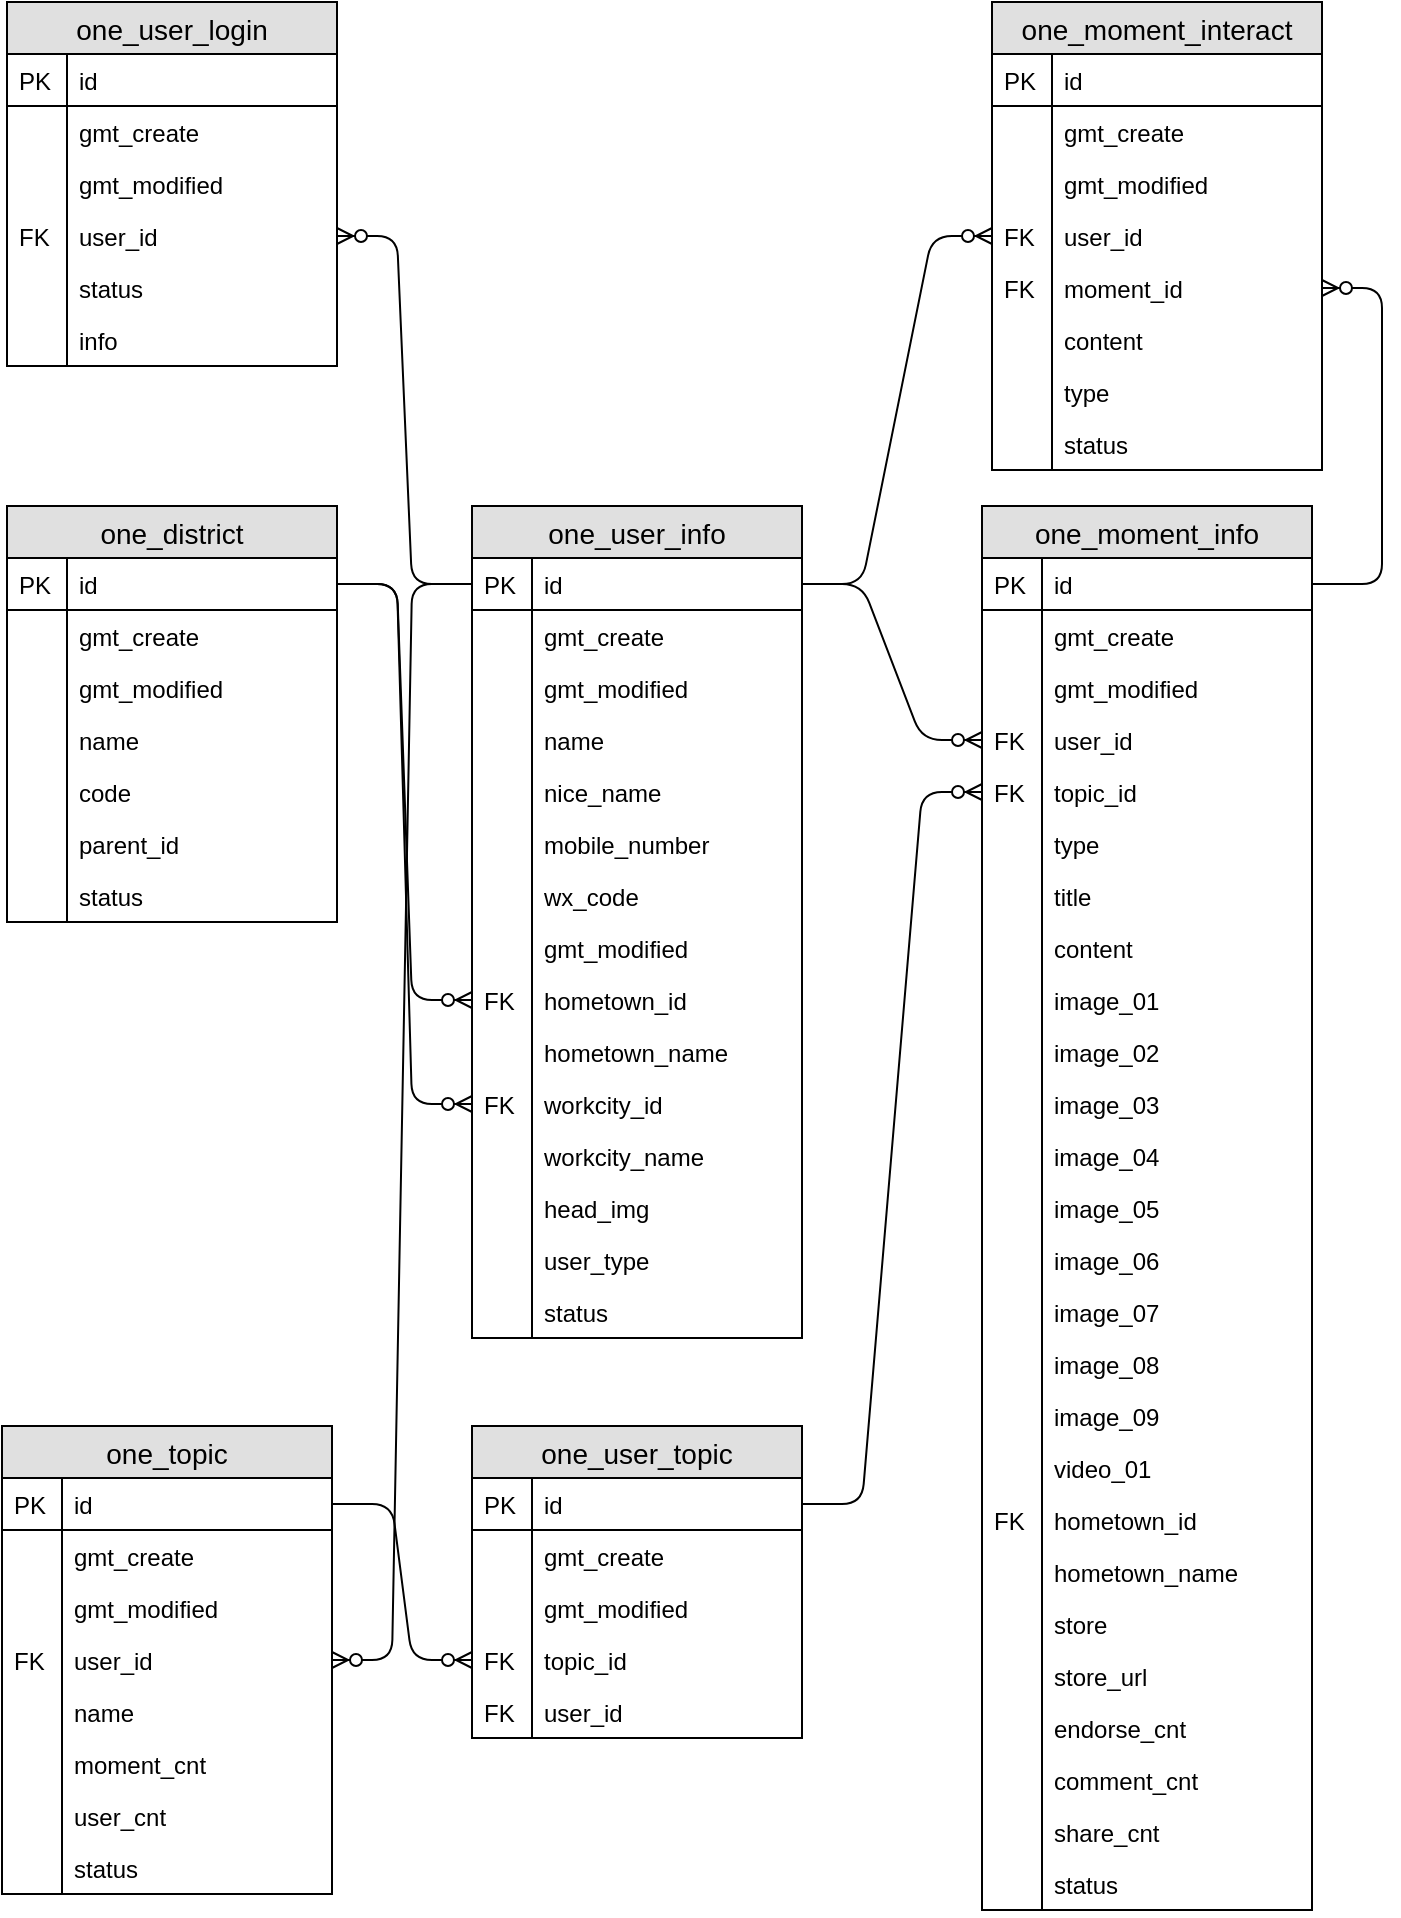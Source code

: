 <mxfile version="12.7.0" type="github">
  <diagram id="ioiaLDk05Nv48MyenRf3" name="第 1 页">
    <mxGraphModel dx="1186" dy="599" grid="1" gridSize="10" guides="1" tooltips="1" connect="1" arrows="1" fold="1" page="1" pageScale="1" pageWidth="3300" pageHeight="4681" math="0" shadow="0">
      <root>
        <mxCell id="0"/>
        <mxCell id="1" parent="0"/>
        <mxCell id="CsgqiDto-1mAxlndZmre-167" value="" style="edgeStyle=entityRelationEdgeStyle;fontSize=12;html=1;endArrow=ERzeroToMany;endFill=1;exitX=1;exitY=0.5;exitDx=0;exitDy=0;entryX=0;entryY=0.5;entryDx=0;entryDy=0;" edge="1" parent="1" source="CsgqiDto-1mAxlndZmre-169" target="CsgqiDto-1mAxlndZmre-291">
          <mxGeometry width="100" height="100" relative="1" as="geometry">
            <mxPoint x="490" y="1709" as="sourcePoint"/>
            <mxPoint x="580" y="1787" as="targetPoint"/>
          </mxGeometry>
        </mxCell>
        <mxCell id="CsgqiDto-1mAxlndZmre-168" value="one_user_info" style="swimlane;fontStyle=0;childLayout=stackLayout;horizontal=1;startSize=26;fillColor=#e0e0e0;horizontalStack=0;resizeParent=1;resizeParentMax=0;resizeLast=0;collapsible=1;marginBottom=0;swimlaneFillColor=#ffffff;align=center;fontSize=14;" vertex="1" parent="1">
          <mxGeometry x="315" y="1660" width="165" height="416" as="geometry"/>
        </mxCell>
        <mxCell id="CsgqiDto-1mAxlndZmre-169" value="id" style="shape=partialRectangle;top=0;left=0;right=0;bottom=1;align=left;verticalAlign=top;fillColor=none;spacingLeft=34;spacingRight=4;overflow=hidden;rotatable=0;points=[[0,0.5],[1,0.5]];portConstraint=eastwest;dropTarget=0;fontSize=12;" vertex="1" parent="CsgqiDto-1mAxlndZmre-168">
          <mxGeometry y="26" width="165" height="26" as="geometry"/>
        </mxCell>
        <mxCell id="CsgqiDto-1mAxlndZmre-170" value="PK" style="shape=partialRectangle;top=0;left=0;bottom=0;fillColor=none;align=left;verticalAlign=top;spacingLeft=4;spacingRight=4;overflow=hidden;rotatable=0;points=[];portConstraint=eastwest;part=1;fontSize=12;" vertex="1" connectable="0" parent="CsgqiDto-1mAxlndZmre-169">
          <mxGeometry width="30" height="26" as="geometry"/>
        </mxCell>
        <mxCell id="CsgqiDto-1mAxlndZmre-171" value="gmt_create" style="shape=partialRectangle;top=0;left=0;right=0;bottom=0;align=left;verticalAlign=top;fillColor=none;spacingLeft=34;spacingRight=4;overflow=hidden;rotatable=0;points=[[0,0.5],[1,0.5]];portConstraint=eastwest;dropTarget=0;fontSize=12;" vertex="1" parent="CsgqiDto-1mAxlndZmre-168">
          <mxGeometry y="52" width="165" height="26" as="geometry"/>
        </mxCell>
        <mxCell id="CsgqiDto-1mAxlndZmre-172" value="" style="shape=partialRectangle;top=0;left=0;bottom=0;fillColor=none;align=left;verticalAlign=top;spacingLeft=4;spacingRight=4;overflow=hidden;rotatable=0;points=[];portConstraint=eastwest;part=1;fontSize=12;" vertex="1" connectable="0" parent="CsgqiDto-1mAxlndZmre-171">
          <mxGeometry width="30" height="26" as="geometry"/>
        </mxCell>
        <mxCell id="CsgqiDto-1mAxlndZmre-173" value="gmt_modified" style="shape=partialRectangle;top=0;left=0;right=0;bottom=0;align=left;verticalAlign=top;fillColor=none;spacingLeft=34;spacingRight=4;overflow=hidden;rotatable=0;points=[[0,0.5],[1,0.5]];portConstraint=eastwest;dropTarget=0;fontSize=12;" vertex="1" parent="CsgqiDto-1mAxlndZmre-168">
          <mxGeometry y="78" width="165" height="26" as="geometry"/>
        </mxCell>
        <mxCell id="CsgqiDto-1mAxlndZmre-174" value="" style="shape=partialRectangle;top=0;left=0;bottom=0;fillColor=none;align=left;verticalAlign=top;spacingLeft=4;spacingRight=4;overflow=hidden;rotatable=0;points=[];portConstraint=eastwest;part=1;fontSize=12;" vertex="1" connectable="0" parent="CsgqiDto-1mAxlndZmre-173">
          <mxGeometry width="30" height="26" as="geometry"/>
        </mxCell>
        <mxCell id="CsgqiDto-1mAxlndZmre-175" value="name" style="shape=partialRectangle;top=0;left=0;right=0;bottom=0;align=left;verticalAlign=top;fillColor=none;spacingLeft=34;spacingRight=4;overflow=hidden;rotatable=0;points=[[0,0.5],[1,0.5]];portConstraint=eastwest;dropTarget=0;fontSize=12;" vertex="1" parent="CsgqiDto-1mAxlndZmre-168">
          <mxGeometry y="104" width="165" height="26" as="geometry"/>
        </mxCell>
        <mxCell id="CsgqiDto-1mAxlndZmre-176" value="" style="shape=partialRectangle;top=0;left=0;bottom=0;fillColor=none;align=left;verticalAlign=top;spacingLeft=4;spacingRight=4;overflow=hidden;rotatable=0;points=[];portConstraint=eastwest;part=1;fontSize=12;" vertex="1" connectable="0" parent="CsgqiDto-1mAxlndZmre-175">
          <mxGeometry width="30" height="26" as="geometry"/>
        </mxCell>
        <mxCell id="CsgqiDto-1mAxlndZmre-177" value="nice_name" style="shape=partialRectangle;top=0;left=0;right=0;bottom=0;align=left;verticalAlign=top;fillColor=none;spacingLeft=34;spacingRight=4;overflow=hidden;rotatable=0;points=[[0,0.5],[1,0.5]];portConstraint=eastwest;dropTarget=0;fontSize=12;" vertex="1" parent="CsgqiDto-1mAxlndZmre-168">
          <mxGeometry y="130" width="165" height="26" as="geometry"/>
        </mxCell>
        <mxCell id="CsgqiDto-1mAxlndZmre-178" value="" style="shape=partialRectangle;top=0;left=0;bottom=0;fillColor=none;align=left;verticalAlign=top;spacingLeft=4;spacingRight=4;overflow=hidden;rotatable=0;points=[];portConstraint=eastwest;part=1;fontSize=12;" vertex="1" connectable="0" parent="CsgqiDto-1mAxlndZmre-177">
          <mxGeometry width="30" height="26" as="geometry"/>
        </mxCell>
        <mxCell id="CsgqiDto-1mAxlndZmre-179" value="mobile_number" style="shape=partialRectangle;top=0;left=0;right=0;bottom=0;align=left;verticalAlign=top;fillColor=none;spacingLeft=34;spacingRight=4;overflow=hidden;rotatable=0;points=[[0,0.5],[1,0.5]];portConstraint=eastwest;dropTarget=0;fontSize=12;" vertex="1" parent="CsgqiDto-1mAxlndZmre-168">
          <mxGeometry y="156" width="165" height="26" as="geometry"/>
        </mxCell>
        <mxCell id="CsgqiDto-1mAxlndZmre-180" value="" style="shape=partialRectangle;top=0;left=0;bottom=0;fillColor=none;align=left;verticalAlign=top;spacingLeft=4;spacingRight=4;overflow=hidden;rotatable=0;points=[];portConstraint=eastwest;part=1;fontSize=12;" vertex="1" connectable="0" parent="CsgqiDto-1mAxlndZmre-179">
          <mxGeometry width="30" height="26" as="geometry"/>
        </mxCell>
        <mxCell id="CsgqiDto-1mAxlndZmre-181" value="wx_code" style="shape=partialRectangle;top=0;left=0;right=0;bottom=0;align=left;verticalAlign=top;fillColor=none;spacingLeft=34;spacingRight=4;overflow=hidden;rotatable=0;points=[[0,0.5],[1,0.5]];portConstraint=eastwest;dropTarget=0;fontSize=12;" vertex="1" parent="CsgqiDto-1mAxlndZmre-168">
          <mxGeometry y="182" width="165" height="26" as="geometry"/>
        </mxCell>
        <mxCell id="CsgqiDto-1mAxlndZmre-182" value="" style="shape=partialRectangle;top=0;left=0;bottom=0;fillColor=none;align=left;verticalAlign=top;spacingLeft=4;spacingRight=4;overflow=hidden;rotatable=0;points=[];portConstraint=eastwest;part=1;fontSize=12;" vertex="1" connectable="0" parent="CsgqiDto-1mAxlndZmre-181">
          <mxGeometry width="30" height="26" as="geometry"/>
        </mxCell>
        <mxCell id="CsgqiDto-1mAxlndZmre-183" value="gmt_modified" style="shape=partialRectangle;top=0;left=0;right=0;bottom=0;align=left;verticalAlign=top;fillColor=none;spacingLeft=34;spacingRight=4;overflow=hidden;rotatable=0;points=[[0,0.5],[1,0.5]];portConstraint=eastwest;dropTarget=0;fontSize=12;" vertex="1" parent="CsgqiDto-1mAxlndZmre-168">
          <mxGeometry y="208" width="165" height="26" as="geometry"/>
        </mxCell>
        <mxCell id="CsgqiDto-1mAxlndZmre-184" value="" style="shape=partialRectangle;top=0;left=0;bottom=0;fillColor=none;align=left;verticalAlign=top;spacingLeft=4;spacingRight=4;overflow=hidden;rotatable=0;points=[];portConstraint=eastwest;part=1;fontSize=12;" vertex="1" connectable="0" parent="CsgqiDto-1mAxlndZmre-183">
          <mxGeometry width="30" height="26" as="geometry"/>
        </mxCell>
        <mxCell id="CsgqiDto-1mAxlndZmre-185" value="hometown_id" style="shape=partialRectangle;top=0;left=0;right=0;bottom=0;align=left;verticalAlign=top;fillColor=none;spacingLeft=34;spacingRight=4;overflow=hidden;rotatable=0;points=[[0,0.5],[1,0.5]];portConstraint=eastwest;dropTarget=0;fontSize=12;" vertex="1" parent="CsgqiDto-1mAxlndZmre-168">
          <mxGeometry y="234" width="165" height="26" as="geometry"/>
        </mxCell>
        <mxCell id="CsgqiDto-1mAxlndZmre-186" value="FK" style="shape=partialRectangle;top=0;left=0;bottom=0;fillColor=none;align=left;verticalAlign=top;spacingLeft=4;spacingRight=4;overflow=hidden;rotatable=0;points=[];portConstraint=eastwest;part=1;fontSize=12;" vertex="1" connectable="0" parent="CsgqiDto-1mAxlndZmre-185">
          <mxGeometry width="30" height="26" as="geometry"/>
        </mxCell>
        <mxCell id="CsgqiDto-1mAxlndZmre-187" value="hometown_name" style="shape=partialRectangle;top=0;left=0;right=0;bottom=0;align=left;verticalAlign=top;fillColor=none;spacingLeft=34;spacingRight=4;overflow=hidden;rotatable=0;points=[[0,0.5],[1,0.5]];portConstraint=eastwest;dropTarget=0;fontSize=12;" vertex="1" parent="CsgqiDto-1mAxlndZmre-168">
          <mxGeometry y="260" width="165" height="26" as="geometry"/>
        </mxCell>
        <mxCell id="CsgqiDto-1mAxlndZmre-188" value="" style="shape=partialRectangle;top=0;left=0;bottom=0;fillColor=none;align=left;verticalAlign=top;spacingLeft=4;spacingRight=4;overflow=hidden;rotatable=0;points=[];portConstraint=eastwest;part=1;fontSize=12;" vertex="1" connectable="0" parent="CsgqiDto-1mAxlndZmre-187">
          <mxGeometry width="30" height="26" as="geometry"/>
        </mxCell>
        <mxCell id="CsgqiDto-1mAxlndZmre-189" value="workcity_id" style="shape=partialRectangle;top=0;left=0;right=0;bottom=0;align=left;verticalAlign=top;fillColor=none;spacingLeft=34;spacingRight=4;overflow=hidden;rotatable=0;points=[[0,0.5],[1,0.5]];portConstraint=eastwest;dropTarget=0;fontSize=12;" vertex="1" parent="CsgqiDto-1mAxlndZmre-168">
          <mxGeometry y="286" width="165" height="26" as="geometry"/>
        </mxCell>
        <mxCell id="CsgqiDto-1mAxlndZmre-190" value="FK" style="shape=partialRectangle;top=0;left=0;bottom=0;fillColor=none;align=left;verticalAlign=top;spacingLeft=4;spacingRight=4;overflow=hidden;rotatable=0;points=[];portConstraint=eastwest;part=1;fontSize=12;" vertex="1" connectable="0" parent="CsgqiDto-1mAxlndZmre-189">
          <mxGeometry width="30" height="26" as="geometry"/>
        </mxCell>
        <mxCell id="CsgqiDto-1mAxlndZmre-191" value="workcity_name" style="shape=partialRectangle;top=0;left=0;right=0;bottom=0;align=left;verticalAlign=top;fillColor=none;spacingLeft=34;spacingRight=4;overflow=hidden;rotatable=0;points=[[0,0.5],[1,0.5]];portConstraint=eastwest;dropTarget=0;fontSize=12;" vertex="1" parent="CsgqiDto-1mAxlndZmre-168">
          <mxGeometry y="312" width="165" height="26" as="geometry"/>
        </mxCell>
        <mxCell id="CsgqiDto-1mAxlndZmre-192" value="" style="shape=partialRectangle;top=0;left=0;bottom=0;fillColor=none;align=left;verticalAlign=top;spacingLeft=4;spacingRight=4;overflow=hidden;rotatable=0;points=[];portConstraint=eastwest;part=1;fontSize=12;" vertex="1" connectable="0" parent="CsgqiDto-1mAxlndZmre-191">
          <mxGeometry width="30" height="26" as="geometry"/>
        </mxCell>
        <mxCell id="CsgqiDto-1mAxlndZmre-193" value="head_img" style="shape=partialRectangle;top=0;left=0;right=0;bottom=0;align=left;verticalAlign=top;fillColor=none;spacingLeft=34;spacingRight=4;overflow=hidden;rotatable=0;points=[[0,0.5],[1,0.5]];portConstraint=eastwest;dropTarget=0;fontSize=12;" vertex="1" parent="CsgqiDto-1mAxlndZmre-168">
          <mxGeometry y="338" width="165" height="26" as="geometry"/>
        </mxCell>
        <mxCell id="CsgqiDto-1mAxlndZmre-194" value="" style="shape=partialRectangle;top=0;left=0;bottom=0;fillColor=none;align=left;verticalAlign=top;spacingLeft=4;spacingRight=4;overflow=hidden;rotatable=0;points=[];portConstraint=eastwest;part=1;fontSize=12;" vertex="1" connectable="0" parent="CsgqiDto-1mAxlndZmre-193">
          <mxGeometry width="30" height="26" as="geometry"/>
        </mxCell>
        <mxCell id="CsgqiDto-1mAxlndZmre-195" value="user_type" style="shape=partialRectangle;top=0;left=0;right=0;bottom=0;align=left;verticalAlign=top;fillColor=none;spacingLeft=34;spacingRight=4;overflow=hidden;rotatable=0;points=[[0,0.5],[1,0.5]];portConstraint=eastwest;dropTarget=0;fontSize=12;" vertex="1" parent="CsgqiDto-1mAxlndZmre-168">
          <mxGeometry y="364" width="165" height="26" as="geometry"/>
        </mxCell>
        <mxCell id="CsgqiDto-1mAxlndZmre-196" value="" style="shape=partialRectangle;top=0;left=0;bottom=0;fillColor=none;align=left;verticalAlign=top;spacingLeft=4;spacingRight=4;overflow=hidden;rotatable=0;points=[];portConstraint=eastwest;part=1;fontSize=12;" vertex="1" connectable="0" parent="CsgqiDto-1mAxlndZmre-195">
          <mxGeometry width="30" height="26" as="geometry"/>
        </mxCell>
        <mxCell id="CsgqiDto-1mAxlndZmre-197" value="status" style="shape=partialRectangle;top=0;left=0;right=0;bottom=0;align=left;verticalAlign=top;fillColor=none;spacingLeft=34;spacingRight=4;overflow=hidden;rotatable=0;points=[[0,0.5],[1,0.5]];portConstraint=eastwest;dropTarget=0;fontSize=12;" vertex="1" parent="CsgqiDto-1mAxlndZmre-168">
          <mxGeometry y="390" width="165" height="26" as="geometry"/>
        </mxCell>
        <mxCell id="CsgqiDto-1mAxlndZmre-198" value="" style="shape=partialRectangle;top=0;left=0;bottom=0;fillColor=none;align=left;verticalAlign=top;spacingLeft=4;spacingRight=4;overflow=hidden;rotatable=0;points=[];portConstraint=eastwest;part=1;fontSize=12;" vertex="1" connectable="0" parent="CsgqiDto-1mAxlndZmre-197">
          <mxGeometry width="30" height="26" as="geometry"/>
        </mxCell>
        <mxCell id="CsgqiDto-1mAxlndZmre-199" value="one_district" style="swimlane;fontStyle=0;childLayout=stackLayout;horizontal=1;startSize=26;fillColor=#e0e0e0;horizontalStack=0;resizeParent=1;resizeParentMax=0;resizeLast=0;collapsible=1;marginBottom=0;swimlaneFillColor=#ffffff;align=center;fontSize=14;" vertex="1" parent="1">
          <mxGeometry x="82.5" y="1660" width="165" height="208" as="geometry"/>
        </mxCell>
        <mxCell id="CsgqiDto-1mAxlndZmre-200" value="id" style="shape=partialRectangle;top=0;left=0;right=0;bottom=1;align=left;verticalAlign=top;fillColor=none;spacingLeft=34;spacingRight=4;overflow=hidden;rotatable=0;points=[[0,0.5],[1,0.5]];portConstraint=eastwest;dropTarget=0;fontSize=12;" vertex="1" parent="CsgqiDto-1mAxlndZmre-199">
          <mxGeometry y="26" width="165" height="26" as="geometry"/>
        </mxCell>
        <mxCell id="CsgqiDto-1mAxlndZmre-201" value="PK" style="shape=partialRectangle;top=0;left=0;bottom=0;fillColor=none;align=left;verticalAlign=top;spacingLeft=4;spacingRight=4;overflow=hidden;rotatable=0;points=[];portConstraint=eastwest;part=1;fontSize=12;" vertex="1" connectable="0" parent="CsgqiDto-1mAxlndZmre-200">
          <mxGeometry width="30" height="26" as="geometry"/>
        </mxCell>
        <mxCell id="CsgqiDto-1mAxlndZmre-202" value="gmt_create" style="shape=partialRectangle;top=0;left=0;right=0;bottom=0;align=left;verticalAlign=top;fillColor=none;spacingLeft=34;spacingRight=4;overflow=hidden;rotatable=0;points=[[0,0.5],[1,0.5]];portConstraint=eastwest;dropTarget=0;fontSize=12;" vertex="1" parent="CsgqiDto-1mAxlndZmre-199">
          <mxGeometry y="52" width="165" height="26" as="geometry"/>
        </mxCell>
        <mxCell id="CsgqiDto-1mAxlndZmre-203" value="" style="shape=partialRectangle;top=0;left=0;bottom=0;fillColor=none;align=left;verticalAlign=top;spacingLeft=4;spacingRight=4;overflow=hidden;rotatable=0;points=[];portConstraint=eastwest;part=1;fontSize=12;" vertex="1" connectable="0" parent="CsgqiDto-1mAxlndZmre-202">
          <mxGeometry width="30" height="26" as="geometry"/>
        </mxCell>
        <mxCell id="CsgqiDto-1mAxlndZmre-204" value="gmt_modified" style="shape=partialRectangle;top=0;left=0;right=0;bottom=0;align=left;verticalAlign=top;fillColor=none;spacingLeft=34;spacingRight=4;overflow=hidden;rotatable=0;points=[[0,0.5],[1,0.5]];portConstraint=eastwest;dropTarget=0;fontSize=12;" vertex="1" parent="CsgqiDto-1mAxlndZmre-199">
          <mxGeometry y="78" width="165" height="26" as="geometry"/>
        </mxCell>
        <mxCell id="CsgqiDto-1mAxlndZmre-205" value="" style="shape=partialRectangle;top=0;left=0;bottom=0;fillColor=none;align=left;verticalAlign=top;spacingLeft=4;spacingRight=4;overflow=hidden;rotatable=0;points=[];portConstraint=eastwest;part=1;fontSize=12;" vertex="1" connectable="0" parent="CsgqiDto-1mAxlndZmre-204">
          <mxGeometry width="30" height="26" as="geometry"/>
        </mxCell>
        <mxCell id="CsgqiDto-1mAxlndZmre-206" value="name" style="shape=partialRectangle;top=0;left=0;right=0;bottom=0;align=left;verticalAlign=top;fillColor=none;spacingLeft=34;spacingRight=4;overflow=hidden;rotatable=0;points=[[0,0.5],[1,0.5]];portConstraint=eastwest;dropTarget=0;fontSize=12;" vertex="1" parent="CsgqiDto-1mAxlndZmre-199">
          <mxGeometry y="104" width="165" height="26" as="geometry"/>
        </mxCell>
        <mxCell id="CsgqiDto-1mAxlndZmre-207" value="" style="shape=partialRectangle;top=0;left=0;bottom=0;fillColor=none;align=left;verticalAlign=top;spacingLeft=4;spacingRight=4;overflow=hidden;rotatable=0;points=[];portConstraint=eastwest;part=1;fontSize=12;" vertex="1" connectable="0" parent="CsgqiDto-1mAxlndZmre-206">
          <mxGeometry width="30" height="26" as="geometry"/>
        </mxCell>
        <mxCell id="CsgqiDto-1mAxlndZmre-208" value="code" style="shape=partialRectangle;top=0;left=0;right=0;bottom=0;align=left;verticalAlign=top;fillColor=none;spacingLeft=34;spacingRight=4;overflow=hidden;rotatable=0;points=[[0,0.5],[1,0.5]];portConstraint=eastwest;dropTarget=0;fontSize=12;" vertex="1" parent="CsgqiDto-1mAxlndZmre-199">
          <mxGeometry y="130" width="165" height="26" as="geometry"/>
        </mxCell>
        <mxCell id="CsgqiDto-1mAxlndZmre-209" value="" style="shape=partialRectangle;top=0;left=0;bottom=0;fillColor=none;align=left;verticalAlign=top;spacingLeft=4;spacingRight=4;overflow=hidden;rotatable=0;points=[];portConstraint=eastwest;part=1;fontSize=12;" vertex="1" connectable="0" parent="CsgqiDto-1mAxlndZmre-208">
          <mxGeometry width="30" height="26" as="geometry"/>
        </mxCell>
        <mxCell id="CsgqiDto-1mAxlndZmre-210" value="parent_id" style="shape=partialRectangle;top=0;left=0;right=0;bottom=0;align=left;verticalAlign=top;fillColor=none;spacingLeft=34;spacingRight=4;overflow=hidden;rotatable=0;points=[[0,0.5],[1,0.5]];portConstraint=eastwest;dropTarget=0;fontSize=12;" vertex="1" parent="CsgqiDto-1mAxlndZmre-199">
          <mxGeometry y="156" width="165" height="26" as="geometry"/>
        </mxCell>
        <mxCell id="CsgqiDto-1mAxlndZmre-211" value="" style="shape=partialRectangle;top=0;left=0;bottom=0;fillColor=none;align=left;verticalAlign=top;spacingLeft=4;spacingRight=4;overflow=hidden;rotatable=0;points=[];portConstraint=eastwest;part=1;fontSize=12;" vertex="1" connectable="0" parent="CsgqiDto-1mAxlndZmre-210">
          <mxGeometry width="30" height="26" as="geometry"/>
        </mxCell>
        <mxCell id="CsgqiDto-1mAxlndZmre-212" value="status" style="shape=partialRectangle;top=0;left=0;right=0;bottom=0;align=left;verticalAlign=top;fillColor=none;spacingLeft=34;spacingRight=4;overflow=hidden;rotatable=0;points=[[0,0.5],[1,0.5]];portConstraint=eastwest;dropTarget=0;fontSize=12;" vertex="1" parent="CsgqiDto-1mAxlndZmre-199">
          <mxGeometry y="182" width="165" height="26" as="geometry"/>
        </mxCell>
        <mxCell id="CsgqiDto-1mAxlndZmre-213" value="" style="shape=partialRectangle;top=0;left=0;bottom=0;fillColor=none;align=left;verticalAlign=top;spacingLeft=4;spacingRight=4;overflow=hidden;rotatable=0;points=[];portConstraint=eastwest;part=1;fontSize=12;" vertex="1" connectable="0" parent="CsgqiDto-1mAxlndZmre-212">
          <mxGeometry width="30" height="26" as="geometry"/>
        </mxCell>
        <mxCell id="CsgqiDto-1mAxlndZmre-214" value="" style="edgeStyle=entityRelationEdgeStyle;fontSize=12;html=1;endArrow=ERzeroToMany;endFill=1;exitX=1;exitY=0.5;exitDx=0;exitDy=0;" edge="1" parent="1" source="CsgqiDto-1mAxlndZmre-200" target="CsgqiDto-1mAxlndZmre-185">
          <mxGeometry width="100" height="100" relative="1" as="geometry">
            <mxPoint x="160" y="2080" as="sourcePoint"/>
            <mxPoint x="260" y="1980" as="targetPoint"/>
          </mxGeometry>
        </mxCell>
        <mxCell id="CsgqiDto-1mAxlndZmre-215" value="" style="edgeStyle=entityRelationEdgeStyle;fontSize=12;html=1;endArrow=ERzeroToMany;endFill=1;exitX=1;exitY=0.5;exitDx=0;exitDy=0;entryX=0;entryY=0.5;entryDx=0;entryDy=0;" edge="1" parent="1" source="CsgqiDto-1mAxlndZmre-200" target="CsgqiDto-1mAxlndZmre-189">
          <mxGeometry width="100" height="100" relative="1" as="geometry">
            <mxPoint x="257.5" y="1709" as="sourcePoint"/>
            <mxPoint x="325" y="1917" as="targetPoint"/>
          </mxGeometry>
        </mxCell>
        <mxCell id="CsgqiDto-1mAxlndZmre-216" value="one_user_login" style="swimlane;fontStyle=0;childLayout=stackLayout;horizontal=1;startSize=26;fillColor=#e0e0e0;horizontalStack=0;resizeParent=1;resizeParentMax=0;resizeLast=0;collapsible=1;marginBottom=0;swimlaneFillColor=#ffffff;align=center;fontSize=14;" vertex="1" parent="1">
          <mxGeometry x="82.5" y="1408" width="165" height="182" as="geometry"/>
        </mxCell>
        <mxCell id="CsgqiDto-1mAxlndZmre-217" value="id" style="shape=partialRectangle;top=0;left=0;right=0;bottom=1;align=left;verticalAlign=top;fillColor=none;spacingLeft=34;spacingRight=4;overflow=hidden;rotatable=0;points=[[0,0.5],[1,0.5]];portConstraint=eastwest;dropTarget=0;fontSize=12;" vertex="1" parent="CsgqiDto-1mAxlndZmre-216">
          <mxGeometry y="26" width="165" height="26" as="geometry"/>
        </mxCell>
        <mxCell id="CsgqiDto-1mAxlndZmre-218" value="PK" style="shape=partialRectangle;top=0;left=0;bottom=0;fillColor=none;align=left;verticalAlign=top;spacingLeft=4;spacingRight=4;overflow=hidden;rotatable=0;points=[];portConstraint=eastwest;part=1;fontSize=12;" vertex="1" connectable="0" parent="CsgqiDto-1mAxlndZmre-217">
          <mxGeometry width="30" height="26" as="geometry"/>
        </mxCell>
        <mxCell id="CsgqiDto-1mAxlndZmre-219" value="gmt_create" style="shape=partialRectangle;top=0;left=0;right=0;bottom=0;align=left;verticalAlign=top;fillColor=none;spacingLeft=34;spacingRight=4;overflow=hidden;rotatable=0;points=[[0,0.5],[1,0.5]];portConstraint=eastwest;dropTarget=0;fontSize=12;" vertex="1" parent="CsgqiDto-1mAxlndZmre-216">
          <mxGeometry y="52" width="165" height="26" as="geometry"/>
        </mxCell>
        <mxCell id="CsgqiDto-1mAxlndZmre-220" value="" style="shape=partialRectangle;top=0;left=0;bottom=0;fillColor=none;align=left;verticalAlign=top;spacingLeft=4;spacingRight=4;overflow=hidden;rotatable=0;points=[];portConstraint=eastwest;part=1;fontSize=12;" vertex="1" connectable="0" parent="CsgqiDto-1mAxlndZmre-219">
          <mxGeometry width="30" height="26" as="geometry"/>
        </mxCell>
        <mxCell id="CsgqiDto-1mAxlndZmre-221" value="gmt_modified" style="shape=partialRectangle;top=0;left=0;right=0;bottom=0;align=left;verticalAlign=top;fillColor=none;spacingLeft=34;spacingRight=4;overflow=hidden;rotatable=0;points=[[0,0.5],[1,0.5]];portConstraint=eastwest;dropTarget=0;fontSize=12;" vertex="1" parent="CsgqiDto-1mAxlndZmre-216">
          <mxGeometry y="78" width="165" height="26" as="geometry"/>
        </mxCell>
        <mxCell id="CsgqiDto-1mAxlndZmre-222" value="" style="shape=partialRectangle;top=0;left=0;bottom=0;fillColor=none;align=left;verticalAlign=top;spacingLeft=4;spacingRight=4;overflow=hidden;rotatable=0;points=[];portConstraint=eastwest;part=1;fontSize=12;" vertex="1" connectable="0" parent="CsgqiDto-1mAxlndZmre-221">
          <mxGeometry width="30" height="26" as="geometry"/>
        </mxCell>
        <mxCell id="CsgqiDto-1mAxlndZmre-223" value="user_id" style="shape=partialRectangle;top=0;left=0;right=0;bottom=0;align=left;verticalAlign=top;fillColor=none;spacingLeft=34;spacingRight=4;overflow=hidden;rotatable=0;points=[[0,0.5],[1,0.5]];portConstraint=eastwest;dropTarget=0;fontSize=12;" vertex="1" parent="CsgqiDto-1mAxlndZmre-216">
          <mxGeometry y="104" width="165" height="26" as="geometry"/>
        </mxCell>
        <mxCell id="CsgqiDto-1mAxlndZmre-224" value="FK" style="shape=partialRectangle;top=0;left=0;bottom=0;fillColor=none;align=left;verticalAlign=top;spacingLeft=4;spacingRight=4;overflow=hidden;rotatable=0;points=[];portConstraint=eastwest;part=1;fontSize=12;" vertex="1" connectable="0" parent="CsgqiDto-1mAxlndZmre-223">
          <mxGeometry width="30" height="26" as="geometry"/>
        </mxCell>
        <mxCell id="CsgqiDto-1mAxlndZmre-225" value="status" style="shape=partialRectangle;top=0;left=0;right=0;bottom=0;align=left;verticalAlign=top;fillColor=none;spacingLeft=34;spacingRight=4;overflow=hidden;rotatable=0;points=[[0,0.5],[1,0.5]];portConstraint=eastwest;dropTarget=0;fontSize=12;" vertex="1" parent="CsgqiDto-1mAxlndZmre-216">
          <mxGeometry y="130" width="165" height="26" as="geometry"/>
        </mxCell>
        <mxCell id="CsgqiDto-1mAxlndZmre-226" value="" style="shape=partialRectangle;top=0;left=0;bottom=0;fillColor=none;align=left;verticalAlign=top;spacingLeft=4;spacingRight=4;overflow=hidden;rotatable=0;points=[];portConstraint=eastwest;part=1;fontSize=12;" vertex="1" connectable="0" parent="CsgqiDto-1mAxlndZmre-225">
          <mxGeometry width="30" height="26" as="geometry"/>
        </mxCell>
        <mxCell id="CsgqiDto-1mAxlndZmre-227" value="info" style="shape=partialRectangle;top=0;left=0;right=0;bottom=0;align=left;verticalAlign=top;fillColor=none;spacingLeft=34;spacingRight=4;overflow=hidden;rotatable=0;points=[[0,0.5],[1,0.5]];portConstraint=eastwest;dropTarget=0;fontSize=12;" vertex="1" parent="CsgqiDto-1mAxlndZmre-216">
          <mxGeometry y="156" width="165" height="26" as="geometry"/>
        </mxCell>
        <mxCell id="CsgqiDto-1mAxlndZmre-228" value="" style="shape=partialRectangle;top=0;left=0;bottom=0;fillColor=none;align=left;verticalAlign=top;spacingLeft=4;spacingRight=4;overflow=hidden;rotatable=0;points=[];portConstraint=eastwest;part=1;fontSize=12;" vertex="1" connectable="0" parent="CsgqiDto-1mAxlndZmre-227">
          <mxGeometry width="30" height="26" as="geometry"/>
        </mxCell>
        <mxCell id="CsgqiDto-1mAxlndZmre-229" value="" style="edgeStyle=entityRelationEdgeStyle;fontSize=12;html=1;endArrow=ERzeroToMany;endFill=1;" edge="1" parent="1" source="CsgqiDto-1mAxlndZmre-169" target="CsgqiDto-1mAxlndZmre-223">
          <mxGeometry width="100" height="100" relative="1" as="geometry">
            <mxPoint x="257.5" y="1709" as="sourcePoint"/>
            <mxPoint x="325" y="1969" as="targetPoint"/>
          </mxGeometry>
        </mxCell>
        <mxCell id="CsgqiDto-1mAxlndZmre-230" value="one_moment_info" style="swimlane;fontStyle=0;childLayout=stackLayout;horizontal=1;startSize=26;fillColor=#e0e0e0;horizontalStack=0;resizeParent=1;resizeParentMax=0;resizeLast=0;collapsible=1;marginBottom=0;swimlaneFillColor=#ffffff;align=center;fontSize=14;" vertex="1" parent="1">
          <mxGeometry x="570" y="1660" width="165" height="702" as="geometry"/>
        </mxCell>
        <mxCell id="CsgqiDto-1mAxlndZmre-231" value="id" style="shape=partialRectangle;top=0;left=0;right=0;bottom=1;align=left;verticalAlign=top;fillColor=none;spacingLeft=34;spacingRight=4;overflow=hidden;rotatable=0;points=[[0,0.5],[1,0.5]];portConstraint=eastwest;dropTarget=0;fontSize=12;" vertex="1" parent="CsgqiDto-1mAxlndZmre-230">
          <mxGeometry y="26" width="165" height="26" as="geometry"/>
        </mxCell>
        <mxCell id="CsgqiDto-1mAxlndZmre-232" value="PK" style="shape=partialRectangle;top=0;left=0;bottom=0;fillColor=none;align=left;verticalAlign=top;spacingLeft=4;spacingRight=4;overflow=hidden;rotatable=0;points=[];portConstraint=eastwest;part=1;fontSize=12;" vertex="1" connectable="0" parent="CsgqiDto-1mAxlndZmre-231">
          <mxGeometry width="30" height="26" as="geometry"/>
        </mxCell>
        <mxCell id="CsgqiDto-1mAxlndZmre-233" value="gmt_create" style="shape=partialRectangle;top=0;left=0;right=0;bottom=0;align=left;verticalAlign=top;fillColor=none;spacingLeft=34;spacingRight=4;overflow=hidden;rotatable=0;points=[[0,0.5],[1,0.5]];portConstraint=eastwest;dropTarget=0;fontSize=12;" vertex="1" parent="CsgqiDto-1mAxlndZmre-230">
          <mxGeometry y="52" width="165" height="26" as="geometry"/>
        </mxCell>
        <mxCell id="CsgqiDto-1mAxlndZmre-234" value="" style="shape=partialRectangle;top=0;left=0;bottom=0;fillColor=none;align=left;verticalAlign=top;spacingLeft=4;spacingRight=4;overflow=hidden;rotatable=0;points=[];portConstraint=eastwest;part=1;fontSize=12;" vertex="1" connectable="0" parent="CsgqiDto-1mAxlndZmre-233">
          <mxGeometry width="30" height="26" as="geometry"/>
        </mxCell>
        <mxCell id="CsgqiDto-1mAxlndZmre-235" value="gmt_modified" style="shape=partialRectangle;top=0;left=0;right=0;bottom=0;align=left;verticalAlign=top;fillColor=none;spacingLeft=34;spacingRight=4;overflow=hidden;rotatable=0;points=[[0,0.5],[1,0.5]];portConstraint=eastwest;dropTarget=0;fontSize=12;" vertex="1" parent="CsgqiDto-1mAxlndZmre-230">
          <mxGeometry y="78" width="165" height="26" as="geometry"/>
        </mxCell>
        <mxCell id="CsgqiDto-1mAxlndZmre-236" value="" style="shape=partialRectangle;top=0;left=0;bottom=0;fillColor=none;align=left;verticalAlign=top;spacingLeft=4;spacingRight=4;overflow=hidden;rotatable=0;points=[];portConstraint=eastwest;part=1;fontSize=12;" vertex="1" connectable="0" parent="CsgqiDto-1mAxlndZmre-235">
          <mxGeometry width="30" height="26" as="geometry"/>
        </mxCell>
        <mxCell id="CsgqiDto-1mAxlndZmre-237" value="user_id" style="shape=partialRectangle;top=0;left=0;right=0;bottom=0;align=left;verticalAlign=top;fillColor=none;spacingLeft=34;spacingRight=4;overflow=hidden;rotatable=0;points=[[0,0.5],[1,0.5]];portConstraint=eastwest;dropTarget=0;fontSize=12;" vertex="1" parent="CsgqiDto-1mAxlndZmre-230">
          <mxGeometry y="104" width="165" height="26" as="geometry"/>
        </mxCell>
        <mxCell id="CsgqiDto-1mAxlndZmre-238" value="FK" style="shape=partialRectangle;top=0;left=0;bottom=0;fillColor=none;align=left;verticalAlign=top;spacingLeft=4;spacingRight=4;overflow=hidden;rotatable=0;points=[];portConstraint=eastwest;part=1;fontSize=12;" vertex="1" connectable="0" parent="CsgqiDto-1mAxlndZmre-237">
          <mxGeometry width="30" height="26" as="geometry"/>
        </mxCell>
        <mxCell id="CsgqiDto-1mAxlndZmre-239" value="topic_id" style="shape=partialRectangle;top=0;left=0;right=0;bottom=0;align=left;verticalAlign=top;fillColor=none;spacingLeft=34;spacingRight=4;overflow=hidden;rotatable=0;points=[[0,0.5],[1,0.5]];portConstraint=eastwest;dropTarget=0;fontSize=12;" vertex="1" parent="CsgqiDto-1mAxlndZmre-230">
          <mxGeometry y="130" width="165" height="26" as="geometry"/>
        </mxCell>
        <mxCell id="CsgqiDto-1mAxlndZmre-240" value="FK" style="shape=partialRectangle;top=0;left=0;bottom=0;fillColor=none;align=left;verticalAlign=top;spacingLeft=4;spacingRight=4;overflow=hidden;rotatable=0;points=[];portConstraint=eastwest;part=1;fontSize=12;" vertex="1" connectable="0" parent="CsgqiDto-1mAxlndZmre-239">
          <mxGeometry width="30" height="26" as="geometry"/>
        </mxCell>
        <mxCell id="CsgqiDto-1mAxlndZmre-241" value="type" style="shape=partialRectangle;top=0;left=0;right=0;bottom=0;align=left;verticalAlign=top;fillColor=none;spacingLeft=34;spacingRight=4;overflow=hidden;rotatable=0;points=[[0,0.5],[1,0.5]];portConstraint=eastwest;dropTarget=0;fontSize=12;" vertex="1" parent="CsgqiDto-1mAxlndZmre-230">
          <mxGeometry y="156" width="165" height="26" as="geometry"/>
        </mxCell>
        <mxCell id="CsgqiDto-1mAxlndZmre-242" value="" style="shape=partialRectangle;top=0;left=0;bottom=0;fillColor=none;align=left;verticalAlign=top;spacingLeft=4;spacingRight=4;overflow=hidden;rotatable=0;points=[];portConstraint=eastwest;part=1;fontSize=12;" vertex="1" connectable="0" parent="CsgqiDto-1mAxlndZmre-241">
          <mxGeometry width="30" height="26" as="geometry"/>
        </mxCell>
        <mxCell id="CsgqiDto-1mAxlndZmre-243" value="title" style="shape=partialRectangle;top=0;left=0;right=0;bottom=0;align=left;verticalAlign=top;fillColor=none;spacingLeft=34;spacingRight=4;overflow=hidden;rotatable=0;points=[[0,0.5],[1,0.5]];portConstraint=eastwest;dropTarget=0;fontSize=12;" vertex="1" parent="CsgqiDto-1mAxlndZmre-230">
          <mxGeometry y="182" width="165" height="26" as="geometry"/>
        </mxCell>
        <mxCell id="CsgqiDto-1mAxlndZmre-244" value="" style="shape=partialRectangle;top=0;left=0;bottom=0;fillColor=none;align=left;verticalAlign=top;spacingLeft=4;spacingRight=4;overflow=hidden;rotatable=0;points=[];portConstraint=eastwest;part=1;fontSize=12;" vertex="1" connectable="0" parent="CsgqiDto-1mAxlndZmre-243">
          <mxGeometry width="30" height="26" as="geometry"/>
        </mxCell>
        <mxCell id="CsgqiDto-1mAxlndZmre-245" value="content" style="shape=partialRectangle;top=0;left=0;right=0;bottom=0;align=left;verticalAlign=top;fillColor=none;spacingLeft=34;spacingRight=4;overflow=hidden;rotatable=0;points=[[0,0.5],[1,0.5]];portConstraint=eastwest;dropTarget=0;fontSize=12;" vertex="1" parent="CsgqiDto-1mAxlndZmre-230">
          <mxGeometry y="208" width="165" height="26" as="geometry"/>
        </mxCell>
        <mxCell id="CsgqiDto-1mAxlndZmre-246" value="" style="shape=partialRectangle;top=0;left=0;bottom=0;fillColor=none;align=left;verticalAlign=top;spacingLeft=4;spacingRight=4;overflow=hidden;rotatable=0;points=[];portConstraint=eastwest;part=1;fontSize=12;" vertex="1" connectable="0" parent="CsgqiDto-1mAxlndZmre-245">
          <mxGeometry width="30" height="26" as="geometry"/>
        </mxCell>
        <mxCell id="CsgqiDto-1mAxlndZmre-247" value="image_01" style="shape=partialRectangle;top=0;left=0;right=0;bottom=0;align=left;verticalAlign=top;fillColor=none;spacingLeft=34;spacingRight=4;overflow=hidden;rotatable=0;points=[[0,0.5],[1,0.5]];portConstraint=eastwest;dropTarget=0;fontSize=12;" vertex="1" parent="CsgqiDto-1mAxlndZmre-230">
          <mxGeometry y="234" width="165" height="26" as="geometry"/>
        </mxCell>
        <mxCell id="CsgqiDto-1mAxlndZmre-248" value="" style="shape=partialRectangle;top=0;left=0;bottom=0;fillColor=none;align=left;verticalAlign=top;spacingLeft=4;spacingRight=4;overflow=hidden;rotatable=0;points=[];portConstraint=eastwest;part=1;fontSize=12;" vertex="1" connectable="0" parent="CsgqiDto-1mAxlndZmre-247">
          <mxGeometry width="30" height="26" as="geometry"/>
        </mxCell>
        <mxCell id="CsgqiDto-1mAxlndZmre-249" value="image_02" style="shape=partialRectangle;top=0;left=0;right=0;bottom=0;align=left;verticalAlign=top;fillColor=none;spacingLeft=34;spacingRight=4;overflow=hidden;rotatable=0;points=[[0,0.5],[1,0.5]];portConstraint=eastwest;dropTarget=0;fontSize=12;" vertex="1" parent="CsgqiDto-1mAxlndZmre-230">
          <mxGeometry y="260" width="165" height="26" as="geometry"/>
        </mxCell>
        <mxCell id="CsgqiDto-1mAxlndZmre-250" value="" style="shape=partialRectangle;top=0;left=0;bottom=0;fillColor=none;align=left;verticalAlign=top;spacingLeft=4;spacingRight=4;overflow=hidden;rotatable=0;points=[];portConstraint=eastwest;part=1;fontSize=12;" vertex="1" connectable="0" parent="CsgqiDto-1mAxlndZmre-249">
          <mxGeometry width="30" height="26" as="geometry"/>
        </mxCell>
        <mxCell id="CsgqiDto-1mAxlndZmre-251" value="image_03" style="shape=partialRectangle;top=0;left=0;right=0;bottom=0;align=left;verticalAlign=top;fillColor=none;spacingLeft=34;spacingRight=4;overflow=hidden;rotatable=0;points=[[0,0.5],[1,0.5]];portConstraint=eastwest;dropTarget=0;fontSize=12;" vertex="1" parent="CsgqiDto-1mAxlndZmre-230">
          <mxGeometry y="286" width="165" height="26" as="geometry"/>
        </mxCell>
        <mxCell id="CsgqiDto-1mAxlndZmre-252" value="" style="shape=partialRectangle;top=0;left=0;bottom=0;fillColor=none;align=left;verticalAlign=top;spacingLeft=4;spacingRight=4;overflow=hidden;rotatable=0;points=[];portConstraint=eastwest;part=1;fontSize=12;" vertex="1" connectable="0" parent="CsgqiDto-1mAxlndZmre-251">
          <mxGeometry width="30" height="26" as="geometry"/>
        </mxCell>
        <mxCell id="CsgqiDto-1mAxlndZmre-253" value="image_04" style="shape=partialRectangle;top=0;left=0;right=0;bottom=0;align=left;verticalAlign=top;fillColor=none;spacingLeft=34;spacingRight=4;overflow=hidden;rotatable=0;points=[[0,0.5],[1,0.5]];portConstraint=eastwest;dropTarget=0;fontSize=12;" vertex="1" parent="CsgqiDto-1mAxlndZmre-230">
          <mxGeometry y="312" width="165" height="26" as="geometry"/>
        </mxCell>
        <mxCell id="CsgqiDto-1mAxlndZmre-254" value="" style="shape=partialRectangle;top=0;left=0;bottom=0;fillColor=none;align=left;verticalAlign=top;spacingLeft=4;spacingRight=4;overflow=hidden;rotatable=0;points=[];portConstraint=eastwest;part=1;fontSize=12;" vertex="1" connectable="0" parent="CsgqiDto-1mAxlndZmre-253">
          <mxGeometry width="30" height="26" as="geometry"/>
        </mxCell>
        <mxCell id="CsgqiDto-1mAxlndZmre-255" value="image_05" style="shape=partialRectangle;top=0;left=0;right=0;bottom=0;align=left;verticalAlign=top;fillColor=none;spacingLeft=34;spacingRight=4;overflow=hidden;rotatable=0;points=[[0,0.5],[1,0.5]];portConstraint=eastwest;dropTarget=0;fontSize=12;" vertex="1" parent="CsgqiDto-1mAxlndZmre-230">
          <mxGeometry y="338" width="165" height="26" as="geometry"/>
        </mxCell>
        <mxCell id="CsgqiDto-1mAxlndZmre-256" value="" style="shape=partialRectangle;top=0;left=0;bottom=0;fillColor=none;align=left;verticalAlign=top;spacingLeft=4;spacingRight=4;overflow=hidden;rotatable=0;points=[];portConstraint=eastwest;part=1;fontSize=12;" vertex="1" connectable="0" parent="CsgqiDto-1mAxlndZmre-255">
          <mxGeometry width="30" height="26" as="geometry"/>
        </mxCell>
        <mxCell id="CsgqiDto-1mAxlndZmre-257" value="image_06" style="shape=partialRectangle;top=0;left=0;right=0;bottom=0;align=left;verticalAlign=top;fillColor=none;spacingLeft=34;spacingRight=4;overflow=hidden;rotatable=0;points=[[0,0.5],[1,0.5]];portConstraint=eastwest;dropTarget=0;fontSize=12;" vertex="1" parent="CsgqiDto-1mAxlndZmre-230">
          <mxGeometry y="364" width="165" height="26" as="geometry"/>
        </mxCell>
        <mxCell id="CsgqiDto-1mAxlndZmre-258" value="" style="shape=partialRectangle;top=0;left=0;bottom=0;fillColor=none;align=left;verticalAlign=top;spacingLeft=4;spacingRight=4;overflow=hidden;rotatable=0;points=[];portConstraint=eastwest;part=1;fontSize=12;" vertex="1" connectable="0" parent="CsgqiDto-1mAxlndZmre-257">
          <mxGeometry width="30" height="26" as="geometry"/>
        </mxCell>
        <mxCell id="CsgqiDto-1mAxlndZmre-259" value="image_07" style="shape=partialRectangle;top=0;left=0;right=0;bottom=0;align=left;verticalAlign=top;fillColor=none;spacingLeft=34;spacingRight=4;overflow=hidden;rotatable=0;points=[[0,0.5],[1,0.5]];portConstraint=eastwest;dropTarget=0;fontSize=12;" vertex="1" parent="CsgqiDto-1mAxlndZmre-230">
          <mxGeometry y="390" width="165" height="26" as="geometry"/>
        </mxCell>
        <mxCell id="CsgqiDto-1mAxlndZmre-260" value="" style="shape=partialRectangle;top=0;left=0;bottom=0;fillColor=none;align=left;verticalAlign=top;spacingLeft=4;spacingRight=4;overflow=hidden;rotatable=0;points=[];portConstraint=eastwest;part=1;fontSize=12;" vertex="1" connectable="0" parent="CsgqiDto-1mAxlndZmre-259">
          <mxGeometry width="30" height="26" as="geometry"/>
        </mxCell>
        <mxCell id="CsgqiDto-1mAxlndZmre-261" value="image_08" style="shape=partialRectangle;top=0;left=0;right=0;bottom=0;align=left;verticalAlign=top;fillColor=none;spacingLeft=34;spacingRight=4;overflow=hidden;rotatable=0;points=[[0,0.5],[1,0.5]];portConstraint=eastwest;dropTarget=0;fontSize=12;" vertex="1" parent="CsgqiDto-1mAxlndZmre-230">
          <mxGeometry y="416" width="165" height="26" as="geometry"/>
        </mxCell>
        <mxCell id="CsgqiDto-1mAxlndZmre-262" value="" style="shape=partialRectangle;top=0;left=0;bottom=0;fillColor=none;align=left;verticalAlign=top;spacingLeft=4;spacingRight=4;overflow=hidden;rotatable=0;points=[];portConstraint=eastwest;part=1;fontSize=12;" vertex="1" connectable="0" parent="CsgqiDto-1mAxlndZmre-261">
          <mxGeometry width="30" height="26" as="geometry"/>
        </mxCell>
        <mxCell id="CsgqiDto-1mAxlndZmre-263" value="image_09" style="shape=partialRectangle;top=0;left=0;right=0;bottom=0;align=left;verticalAlign=top;fillColor=none;spacingLeft=34;spacingRight=4;overflow=hidden;rotatable=0;points=[[0,0.5],[1,0.5]];portConstraint=eastwest;dropTarget=0;fontSize=12;" vertex="1" parent="CsgqiDto-1mAxlndZmre-230">
          <mxGeometry y="442" width="165" height="26" as="geometry"/>
        </mxCell>
        <mxCell id="CsgqiDto-1mAxlndZmre-264" value="" style="shape=partialRectangle;top=0;left=0;bottom=0;fillColor=none;align=left;verticalAlign=top;spacingLeft=4;spacingRight=4;overflow=hidden;rotatable=0;points=[];portConstraint=eastwest;part=1;fontSize=12;" vertex="1" connectable="0" parent="CsgqiDto-1mAxlndZmre-263">
          <mxGeometry width="30" height="26" as="geometry"/>
        </mxCell>
        <mxCell id="CsgqiDto-1mAxlndZmre-265" value="video_01" style="shape=partialRectangle;top=0;left=0;right=0;bottom=0;align=left;verticalAlign=top;fillColor=none;spacingLeft=34;spacingRight=4;overflow=hidden;rotatable=0;points=[[0,0.5],[1,0.5]];portConstraint=eastwest;dropTarget=0;fontSize=12;" vertex="1" parent="CsgqiDto-1mAxlndZmre-230">
          <mxGeometry y="468" width="165" height="26" as="geometry"/>
        </mxCell>
        <mxCell id="CsgqiDto-1mAxlndZmre-266" value="" style="shape=partialRectangle;top=0;left=0;bottom=0;fillColor=none;align=left;verticalAlign=top;spacingLeft=4;spacingRight=4;overflow=hidden;rotatable=0;points=[];portConstraint=eastwest;part=1;fontSize=12;" vertex="1" connectable="0" parent="CsgqiDto-1mAxlndZmre-265">
          <mxGeometry width="30" height="26" as="geometry"/>
        </mxCell>
        <mxCell id="CsgqiDto-1mAxlndZmre-267" value="hometown_id" style="shape=partialRectangle;top=0;left=0;right=0;bottom=0;align=left;verticalAlign=top;fillColor=none;spacingLeft=34;spacingRight=4;overflow=hidden;rotatable=0;points=[[0,0.5],[1,0.5]];portConstraint=eastwest;dropTarget=0;fontSize=12;" vertex="1" parent="CsgqiDto-1mAxlndZmre-230">
          <mxGeometry y="494" width="165" height="26" as="geometry"/>
        </mxCell>
        <mxCell id="CsgqiDto-1mAxlndZmre-268" value="FK" style="shape=partialRectangle;top=0;left=0;bottom=0;fillColor=none;align=left;verticalAlign=top;spacingLeft=4;spacingRight=4;overflow=hidden;rotatable=0;points=[];portConstraint=eastwest;part=1;fontSize=12;" vertex="1" connectable="0" parent="CsgqiDto-1mAxlndZmre-267">
          <mxGeometry width="30" height="26" as="geometry"/>
        </mxCell>
        <mxCell id="CsgqiDto-1mAxlndZmre-269" value="hometown_name" style="shape=partialRectangle;top=0;left=0;right=0;bottom=0;align=left;verticalAlign=top;fillColor=none;spacingLeft=34;spacingRight=4;overflow=hidden;rotatable=0;points=[[0,0.5],[1,0.5]];portConstraint=eastwest;dropTarget=0;fontSize=12;" vertex="1" parent="CsgqiDto-1mAxlndZmre-230">
          <mxGeometry y="520" width="165" height="26" as="geometry"/>
        </mxCell>
        <mxCell id="CsgqiDto-1mAxlndZmre-270" value="" style="shape=partialRectangle;top=0;left=0;bottom=0;fillColor=none;align=left;verticalAlign=top;spacingLeft=4;spacingRight=4;overflow=hidden;rotatable=0;points=[];portConstraint=eastwest;part=1;fontSize=12;" vertex="1" connectable="0" parent="CsgqiDto-1mAxlndZmre-269">
          <mxGeometry width="30" height="26" as="geometry"/>
        </mxCell>
        <mxCell id="CsgqiDto-1mAxlndZmre-271" value="store" style="shape=partialRectangle;top=0;left=0;right=0;bottom=0;align=left;verticalAlign=top;fillColor=none;spacingLeft=34;spacingRight=4;overflow=hidden;rotatable=0;points=[[0,0.5],[1,0.5]];portConstraint=eastwest;dropTarget=0;fontSize=12;" vertex="1" parent="CsgqiDto-1mAxlndZmre-230">
          <mxGeometry y="546" width="165" height="26" as="geometry"/>
        </mxCell>
        <mxCell id="CsgqiDto-1mAxlndZmre-272" value="" style="shape=partialRectangle;top=0;left=0;bottom=0;fillColor=none;align=left;verticalAlign=top;spacingLeft=4;spacingRight=4;overflow=hidden;rotatable=0;points=[];portConstraint=eastwest;part=1;fontSize=12;" vertex="1" connectable="0" parent="CsgqiDto-1mAxlndZmre-271">
          <mxGeometry width="30" height="26" as="geometry"/>
        </mxCell>
        <mxCell id="CsgqiDto-1mAxlndZmre-273" value="store_url" style="shape=partialRectangle;top=0;left=0;right=0;bottom=0;align=left;verticalAlign=top;fillColor=none;spacingLeft=34;spacingRight=4;overflow=hidden;rotatable=0;points=[[0,0.5],[1,0.5]];portConstraint=eastwest;dropTarget=0;fontSize=12;" vertex="1" parent="CsgqiDto-1mAxlndZmre-230">
          <mxGeometry y="572" width="165" height="26" as="geometry"/>
        </mxCell>
        <mxCell id="CsgqiDto-1mAxlndZmre-274" value="" style="shape=partialRectangle;top=0;left=0;bottom=0;fillColor=none;align=left;verticalAlign=top;spacingLeft=4;spacingRight=4;overflow=hidden;rotatable=0;points=[];portConstraint=eastwest;part=1;fontSize=12;" vertex="1" connectable="0" parent="CsgqiDto-1mAxlndZmre-273">
          <mxGeometry width="30" height="26" as="geometry"/>
        </mxCell>
        <mxCell id="CsgqiDto-1mAxlndZmre-275" value="endorse_cnt" style="shape=partialRectangle;top=0;left=0;right=0;bottom=0;align=left;verticalAlign=top;fillColor=none;spacingLeft=34;spacingRight=4;overflow=hidden;rotatable=0;points=[[0,0.5],[1,0.5]];portConstraint=eastwest;dropTarget=0;fontSize=12;" vertex="1" parent="CsgqiDto-1mAxlndZmre-230">
          <mxGeometry y="598" width="165" height="26" as="geometry"/>
        </mxCell>
        <mxCell id="CsgqiDto-1mAxlndZmre-276" value="" style="shape=partialRectangle;top=0;left=0;bottom=0;fillColor=none;align=left;verticalAlign=top;spacingLeft=4;spacingRight=4;overflow=hidden;rotatable=0;points=[];portConstraint=eastwest;part=1;fontSize=12;" vertex="1" connectable="0" parent="CsgqiDto-1mAxlndZmre-275">
          <mxGeometry width="30" height="26" as="geometry"/>
        </mxCell>
        <mxCell id="CsgqiDto-1mAxlndZmre-277" value="comment_cnt" style="shape=partialRectangle;top=0;left=0;right=0;bottom=0;align=left;verticalAlign=top;fillColor=none;spacingLeft=34;spacingRight=4;overflow=hidden;rotatable=0;points=[[0,0.5],[1,0.5]];portConstraint=eastwest;dropTarget=0;fontSize=12;" vertex="1" parent="CsgqiDto-1mAxlndZmre-230">
          <mxGeometry y="624" width="165" height="26" as="geometry"/>
        </mxCell>
        <mxCell id="CsgqiDto-1mAxlndZmre-278" value="" style="shape=partialRectangle;top=0;left=0;bottom=0;fillColor=none;align=left;verticalAlign=top;spacingLeft=4;spacingRight=4;overflow=hidden;rotatable=0;points=[];portConstraint=eastwest;part=1;fontSize=12;" vertex="1" connectable="0" parent="CsgqiDto-1mAxlndZmre-277">
          <mxGeometry width="30" height="26" as="geometry"/>
        </mxCell>
        <mxCell id="CsgqiDto-1mAxlndZmre-279" value="share_cnt" style="shape=partialRectangle;top=0;left=0;right=0;bottom=0;align=left;verticalAlign=top;fillColor=none;spacingLeft=34;spacingRight=4;overflow=hidden;rotatable=0;points=[[0,0.5],[1,0.5]];portConstraint=eastwest;dropTarget=0;fontSize=12;" vertex="1" parent="CsgqiDto-1mAxlndZmre-230">
          <mxGeometry y="650" width="165" height="26" as="geometry"/>
        </mxCell>
        <mxCell id="CsgqiDto-1mAxlndZmre-280" value="" style="shape=partialRectangle;top=0;left=0;bottom=0;fillColor=none;align=left;verticalAlign=top;spacingLeft=4;spacingRight=4;overflow=hidden;rotatable=0;points=[];portConstraint=eastwest;part=1;fontSize=12;" vertex="1" connectable="0" parent="CsgqiDto-1mAxlndZmre-279">
          <mxGeometry width="30" height="26" as="geometry"/>
        </mxCell>
        <mxCell id="CsgqiDto-1mAxlndZmre-281" value="status" style="shape=partialRectangle;top=0;left=0;right=0;bottom=0;align=left;verticalAlign=top;fillColor=none;spacingLeft=34;spacingRight=4;overflow=hidden;rotatable=0;points=[[0,0.5],[1,0.5]];portConstraint=eastwest;dropTarget=0;fontSize=12;" vertex="1" parent="CsgqiDto-1mAxlndZmre-230">
          <mxGeometry y="676" width="165" height="26" as="geometry"/>
        </mxCell>
        <mxCell id="CsgqiDto-1mAxlndZmre-282" value="" style="shape=partialRectangle;top=0;left=0;bottom=0;fillColor=none;align=left;verticalAlign=top;spacingLeft=4;spacingRight=4;overflow=hidden;rotatable=0;points=[];portConstraint=eastwest;part=1;fontSize=12;" vertex="1" connectable="0" parent="CsgqiDto-1mAxlndZmre-281">
          <mxGeometry width="30" height="26" as="geometry"/>
        </mxCell>
        <mxCell id="CsgqiDto-1mAxlndZmre-283" value="" style="edgeStyle=entityRelationEdgeStyle;fontSize=12;html=1;endArrow=ERzeroToMany;endFill=1;exitX=1;exitY=0.5;exitDx=0;exitDy=0;entryX=0;entryY=0.5;entryDx=0;entryDy=0;" edge="1" parent="1" source="CsgqiDto-1mAxlndZmre-169" target="CsgqiDto-1mAxlndZmre-237">
          <mxGeometry width="100" height="100" relative="1" as="geometry">
            <mxPoint x="490" y="1709" as="sourcePoint"/>
            <mxPoint x="558" y="2010" as="targetPoint"/>
          </mxGeometry>
        </mxCell>
        <mxCell id="CsgqiDto-1mAxlndZmre-284" value="one_moment_interact" style="swimlane;fontStyle=0;childLayout=stackLayout;horizontal=1;startSize=26;fillColor=#e0e0e0;horizontalStack=0;resizeParent=1;resizeParentMax=0;resizeLast=0;collapsible=1;marginBottom=0;swimlaneFillColor=#ffffff;align=center;fontSize=14;" vertex="1" parent="1">
          <mxGeometry x="575" y="1408" width="165" height="234" as="geometry"/>
        </mxCell>
        <mxCell id="CsgqiDto-1mAxlndZmre-285" value="id" style="shape=partialRectangle;top=0;left=0;right=0;bottom=1;align=left;verticalAlign=top;fillColor=none;spacingLeft=34;spacingRight=4;overflow=hidden;rotatable=0;points=[[0,0.5],[1,0.5]];portConstraint=eastwest;dropTarget=0;fontSize=12;" vertex="1" parent="CsgqiDto-1mAxlndZmre-284">
          <mxGeometry y="26" width="165" height="26" as="geometry"/>
        </mxCell>
        <mxCell id="CsgqiDto-1mAxlndZmre-286" value="PK" style="shape=partialRectangle;top=0;left=0;bottom=0;fillColor=none;align=left;verticalAlign=top;spacingLeft=4;spacingRight=4;overflow=hidden;rotatable=0;points=[];portConstraint=eastwest;part=1;fontSize=12;" vertex="1" connectable="0" parent="CsgqiDto-1mAxlndZmre-285">
          <mxGeometry width="30" height="26" as="geometry"/>
        </mxCell>
        <mxCell id="CsgqiDto-1mAxlndZmre-287" value="gmt_create" style="shape=partialRectangle;top=0;left=0;right=0;bottom=0;align=left;verticalAlign=top;fillColor=none;spacingLeft=34;spacingRight=4;overflow=hidden;rotatable=0;points=[[0,0.5],[1,0.5]];portConstraint=eastwest;dropTarget=0;fontSize=12;" vertex="1" parent="CsgqiDto-1mAxlndZmre-284">
          <mxGeometry y="52" width="165" height="26" as="geometry"/>
        </mxCell>
        <mxCell id="CsgqiDto-1mAxlndZmre-288" value="" style="shape=partialRectangle;top=0;left=0;bottom=0;fillColor=none;align=left;verticalAlign=top;spacingLeft=4;spacingRight=4;overflow=hidden;rotatable=0;points=[];portConstraint=eastwest;part=1;fontSize=12;" vertex="1" connectable="0" parent="CsgqiDto-1mAxlndZmre-287">
          <mxGeometry width="30" height="26" as="geometry"/>
        </mxCell>
        <mxCell id="CsgqiDto-1mAxlndZmre-289" value="gmt_modified" style="shape=partialRectangle;top=0;left=0;right=0;bottom=0;align=left;verticalAlign=top;fillColor=none;spacingLeft=34;spacingRight=4;overflow=hidden;rotatable=0;points=[[0,0.5],[1,0.5]];portConstraint=eastwest;dropTarget=0;fontSize=12;" vertex="1" parent="CsgqiDto-1mAxlndZmre-284">
          <mxGeometry y="78" width="165" height="26" as="geometry"/>
        </mxCell>
        <mxCell id="CsgqiDto-1mAxlndZmre-290" value="" style="shape=partialRectangle;top=0;left=0;bottom=0;fillColor=none;align=left;verticalAlign=top;spacingLeft=4;spacingRight=4;overflow=hidden;rotatable=0;points=[];portConstraint=eastwest;part=1;fontSize=12;" vertex="1" connectable="0" parent="CsgqiDto-1mAxlndZmre-289">
          <mxGeometry width="30" height="26" as="geometry"/>
        </mxCell>
        <mxCell id="CsgqiDto-1mAxlndZmre-291" value="user_id" style="shape=partialRectangle;top=0;left=0;right=0;bottom=0;align=left;verticalAlign=top;fillColor=none;spacingLeft=34;spacingRight=4;overflow=hidden;rotatable=0;points=[[0,0.5],[1,0.5]];portConstraint=eastwest;dropTarget=0;fontSize=12;" vertex="1" parent="CsgqiDto-1mAxlndZmre-284">
          <mxGeometry y="104" width="165" height="26" as="geometry"/>
        </mxCell>
        <mxCell id="CsgqiDto-1mAxlndZmre-292" value="FK" style="shape=partialRectangle;top=0;left=0;bottom=0;fillColor=none;align=left;verticalAlign=top;spacingLeft=4;spacingRight=4;overflow=hidden;rotatable=0;points=[];portConstraint=eastwest;part=1;fontSize=12;" vertex="1" connectable="0" parent="CsgqiDto-1mAxlndZmre-291">
          <mxGeometry width="30" height="26" as="geometry"/>
        </mxCell>
        <mxCell id="CsgqiDto-1mAxlndZmre-293" value="moment_id" style="shape=partialRectangle;top=0;left=0;right=0;bottom=0;align=left;verticalAlign=top;fillColor=none;spacingLeft=34;spacingRight=4;overflow=hidden;rotatable=0;points=[[0,0.5],[1,0.5]];portConstraint=eastwest;dropTarget=0;fontSize=12;" vertex="1" parent="CsgqiDto-1mAxlndZmre-284">
          <mxGeometry y="130" width="165" height="26" as="geometry"/>
        </mxCell>
        <mxCell id="CsgqiDto-1mAxlndZmre-294" value="FK" style="shape=partialRectangle;top=0;left=0;bottom=0;fillColor=none;align=left;verticalAlign=top;spacingLeft=4;spacingRight=4;overflow=hidden;rotatable=0;points=[];portConstraint=eastwest;part=1;fontSize=12;" vertex="1" connectable="0" parent="CsgqiDto-1mAxlndZmre-293">
          <mxGeometry width="30" height="26" as="geometry"/>
        </mxCell>
        <mxCell id="CsgqiDto-1mAxlndZmre-295" value="content" style="shape=partialRectangle;top=0;left=0;right=0;bottom=0;align=left;verticalAlign=top;fillColor=none;spacingLeft=34;spacingRight=4;overflow=hidden;rotatable=0;points=[[0,0.5],[1,0.5]];portConstraint=eastwest;dropTarget=0;fontSize=12;" vertex="1" parent="CsgqiDto-1mAxlndZmre-284">
          <mxGeometry y="156" width="165" height="26" as="geometry"/>
        </mxCell>
        <mxCell id="CsgqiDto-1mAxlndZmre-296" value="" style="shape=partialRectangle;top=0;left=0;bottom=0;fillColor=none;align=left;verticalAlign=top;spacingLeft=4;spacingRight=4;overflow=hidden;rotatable=0;points=[];portConstraint=eastwest;part=1;fontSize=12;" vertex="1" connectable="0" parent="CsgqiDto-1mAxlndZmre-295">
          <mxGeometry width="30" height="26" as="geometry"/>
        </mxCell>
        <mxCell id="CsgqiDto-1mAxlndZmre-297" value="type" style="shape=partialRectangle;top=0;left=0;right=0;bottom=0;align=left;verticalAlign=top;fillColor=none;spacingLeft=34;spacingRight=4;overflow=hidden;rotatable=0;points=[[0,0.5],[1,0.5]];portConstraint=eastwest;dropTarget=0;fontSize=12;" vertex="1" parent="CsgqiDto-1mAxlndZmre-284">
          <mxGeometry y="182" width="165" height="26" as="geometry"/>
        </mxCell>
        <mxCell id="CsgqiDto-1mAxlndZmre-298" value="" style="shape=partialRectangle;top=0;left=0;bottom=0;fillColor=none;align=left;verticalAlign=top;spacingLeft=4;spacingRight=4;overflow=hidden;rotatable=0;points=[];portConstraint=eastwest;part=1;fontSize=12;" vertex="1" connectable="0" parent="CsgqiDto-1mAxlndZmre-297">
          <mxGeometry width="30" height="26" as="geometry"/>
        </mxCell>
        <mxCell id="CsgqiDto-1mAxlndZmre-299" value="status" style="shape=partialRectangle;top=0;left=0;right=0;bottom=0;align=left;verticalAlign=top;fillColor=none;spacingLeft=34;spacingRight=4;overflow=hidden;rotatable=0;points=[[0,0.5],[1,0.5]];portConstraint=eastwest;dropTarget=0;fontSize=12;" vertex="1" parent="CsgqiDto-1mAxlndZmre-284">
          <mxGeometry y="208" width="165" height="26" as="geometry"/>
        </mxCell>
        <mxCell id="CsgqiDto-1mAxlndZmre-300" value="" style="shape=partialRectangle;top=0;left=0;bottom=0;fillColor=none;align=left;verticalAlign=top;spacingLeft=4;spacingRight=4;overflow=hidden;rotatable=0;points=[];portConstraint=eastwest;part=1;fontSize=12;" vertex="1" connectable="0" parent="CsgqiDto-1mAxlndZmre-299">
          <mxGeometry width="30" height="26" as="geometry"/>
        </mxCell>
        <mxCell id="CsgqiDto-1mAxlndZmre-301" value="" style="edgeStyle=entityRelationEdgeStyle;fontSize=12;html=1;endArrow=ERzeroToMany;endFill=1;exitX=1;exitY=0.5;exitDx=0;exitDy=0;" edge="1" parent="1" source="CsgqiDto-1mAxlndZmre-231" target="CsgqiDto-1mAxlndZmre-293">
          <mxGeometry width="100" height="100" relative="1" as="geometry">
            <mxPoint x="750" y="1840" as="sourcePoint"/>
            <mxPoint x="840" y="1918" as="targetPoint"/>
          </mxGeometry>
        </mxCell>
        <mxCell id="CsgqiDto-1mAxlndZmre-302" value="one_topic" style="swimlane;fontStyle=0;childLayout=stackLayout;horizontal=1;startSize=26;fillColor=#e0e0e0;horizontalStack=0;resizeParent=1;resizeParentMax=0;resizeLast=0;collapsible=1;marginBottom=0;swimlaneFillColor=#ffffff;align=center;fontSize=14;" vertex="1" parent="1">
          <mxGeometry x="80" y="2120" width="165" height="234" as="geometry"/>
        </mxCell>
        <mxCell id="CsgqiDto-1mAxlndZmre-303" value="id" style="shape=partialRectangle;top=0;left=0;right=0;bottom=1;align=left;verticalAlign=top;fillColor=none;spacingLeft=34;spacingRight=4;overflow=hidden;rotatable=0;points=[[0,0.5],[1,0.5]];portConstraint=eastwest;dropTarget=0;fontSize=12;" vertex="1" parent="CsgqiDto-1mAxlndZmre-302">
          <mxGeometry y="26" width="165" height="26" as="geometry"/>
        </mxCell>
        <mxCell id="CsgqiDto-1mAxlndZmre-304" value="PK" style="shape=partialRectangle;top=0;left=0;bottom=0;fillColor=none;align=left;verticalAlign=top;spacingLeft=4;spacingRight=4;overflow=hidden;rotatable=0;points=[];portConstraint=eastwest;part=1;fontSize=12;" vertex="1" connectable="0" parent="CsgqiDto-1mAxlndZmre-303">
          <mxGeometry width="30" height="26" as="geometry"/>
        </mxCell>
        <mxCell id="CsgqiDto-1mAxlndZmre-305" value="gmt_create" style="shape=partialRectangle;top=0;left=0;right=0;bottom=0;align=left;verticalAlign=top;fillColor=none;spacingLeft=34;spacingRight=4;overflow=hidden;rotatable=0;points=[[0,0.5],[1,0.5]];portConstraint=eastwest;dropTarget=0;fontSize=12;" vertex="1" parent="CsgqiDto-1mAxlndZmre-302">
          <mxGeometry y="52" width="165" height="26" as="geometry"/>
        </mxCell>
        <mxCell id="CsgqiDto-1mAxlndZmre-306" value="" style="shape=partialRectangle;top=0;left=0;bottom=0;fillColor=none;align=left;verticalAlign=top;spacingLeft=4;spacingRight=4;overflow=hidden;rotatable=0;points=[];portConstraint=eastwest;part=1;fontSize=12;" vertex="1" connectable="0" parent="CsgqiDto-1mAxlndZmre-305">
          <mxGeometry width="30" height="26" as="geometry"/>
        </mxCell>
        <mxCell id="CsgqiDto-1mAxlndZmre-307" value="gmt_modified" style="shape=partialRectangle;top=0;left=0;right=0;bottom=0;align=left;verticalAlign=top;fillColor=none;spacingLeft=34;spacingRight=4;overflow=hidden;rotatable=0;points=[[0,0.5],[1,0.5]];portConstraint=eastwest;dropTarget=0;fontSize=12;" vertex="1" parent="CsgqiDto-1mAxlndZmre-302">
          <mxGeometry y="78" width="165" height="26" as="geometry"/>
        </mxCell>
        <mxCell id="CsgqiDto-1mAxlndZmre-308" value="" style="shape=partialRectangle;top=0;left=0;bottom=0;fillColor=none;align=left;verticalAlign=top;spacingLeft=4;spacingRight=4;overflow=hidden;rotatable=0;points=[];portConstraint=eastwest;part=1;fontSize=12;" vertex="1" connectable="0" parent="CsgqiDto-1mAxlndZmre-307">
          <mxGeometry width="30" height="26" as="geometry"/>
        </mxCell>
        <mxCell id="CsgqiDto-1mAxlndZmre-309" value="user_id" style="shape=partialRectangle;top=0;left=0;right=0;bottom=0;align=left;verticalAlign=top;fillColor=none;spacingLeft=34;spacingRight=4;overflow=hidden;rotatable=0;points=[[0,0.5],[1,0.5]];portConstraint=eastwest;dropTarget=0;fontSize=12;" vertex="1" parent="CsgqiDto-1mAxlndZmre-302">
          <mxGeometry y="104" width="165" height="26" as="geometry"/>
        </mxCell>
        <mxCell id="CsgqiDto-1mAxlndZmre-310" value="FK" style="shape=partialRectangle;top=0;left=0;bottom=0;fillColor=none;align=left;verticalAlign=top;spacingLeft=4;spacingRight=4;overflow=hidden;rotatable=0;points=[];portConstraint=eastwest;part=1;fontSize=12;" vertex="1" connectable="0" parent="CsgqiDto-1mAxlndZmre-309">
          <mxGeometry width="30" height="26" as="geometry"/>
        </mxCell>
        <mxCell id="CsgqiDto-1mAxlndZmre-311" value="name" style="shape=partialRectangle;top=0;left=0;right=0;bottom=0;align=left;verticalAlign=top;fillColor=none;spacingLeft=34;spacingRight=4;overflow=hidden;rotatable=0;points=[[0,0.5],[1,0.5]];portConstraint=eastwest;dropTarget=0;fontSize=12;" vertex="1" parent="CsgqiDto-1mAxlndZmre-302">
          <mxGeometry y="130" width="165" height="26" as="geometry"/>
        </mxCell>
        <mxCell id="CsgqiDto-1mAxlndZmre-312" value="" style="shape=partialRectangle;top=0;left=0;bottom=0;fillColor=none;align=left;verticalAlign=top;spacingLeft=4;spacingRight=4;overflow=hidden;rotatable=0;points=[];portConstraint=eastwest;part=1;fontSize=12;" vertex="1" connectable="0" parent="CsgqiDto-1mAxlndZmre-311">
          <mxGeometry width="30" height="26" as="geometry"/>
        </mxCell>
        <mxCell id="CsgqiDto-1mAxlndZmre-313" value="moment_cnt" style="shape=partialRectangle;top=0;left=0;right=0;bottom=0;align=left;verticalAlign=top;fillColor=none;spacingLeft=34;spacingRight=4;overflow=hidden;rotatable=0;points=[[0,0.5],[1,0.5]];portConstraint=eastwest;dropTarget=0;fontSize=12;" vertex="1" parent="CsgqiDto-1mAxlndZmre-302">
          <mxGeometry y="156" width="165" height="26" as="geometry"/>
        </mxCell>
        <mxCell id="CsgqiDto-1mAxlndZmre-314" value="" style="shape=partialRectangle;top=0;left=0;bottom=0;fillColor=none;align=left;verticalAlign=top;spacingLeft=4;spacingRight=4;overflow=hidden;rotatable=0;points=[];portConstraint=eastwest;part=1;fontSize=12;" vertex="1" connectable="0" parent="CsgqiDto-1mAxlndZmre-313">
          <mxGeometry width="30" height="26" as="geometry"/>
        </mxCell>
        <mxCell id="CsgqiDto-1mAxlndZmre-315" value="user_cnt" style="shape=partialRectangle;top=0;left=0;right=0;bottom=0;align=left;verticalAlign=top;fillColor=none;spacingLeft=34;spacingRight=4;overflow=hidden;rotatable=0;points=[[0,0.5],[1,0.5]];portConstraint=eastwest;dropTarget=0;fontSize=12;" vertex="1" parent="CsgqiDto-1mAxlndZmre-302">
          <mxGeometry y="182" width="165" height="26" as="geometry"/>
        </mxCell>
        <mxCell id="CsgqiDto-1mAxlndZmre-316" value="" style="shape=partialRectangle;top=0;left=0;bottom=0;fillColor=none;align=left;verticalAlign=top;spacingLeft=4;spacingRight=4;overflow=hidden;rotatable=0;points=[];portConstraint=eastwest;part=1;fontSize=12;" vertex="1" connectable="0" parent="CsgqiDto-1mAxlndZmre-315">
          <mxGeometry width="30" height="26" as="geometry"/>
        </mxCell>
        <mxCell id="CsgqiDto-1mAxlndZmre-317" value="status" style="shape=partialRectangle;top=0;left=0;right=0;bottom=0;align=left;verticalAlign=top;fillColor=none;spacingLeft=34;spacingRight=4;overflow=hidden;rotatable=0;points=[[0,0.5],[1,0.5]];portConstraint=eastwest;dropTarget=0;fontSize=12;" vertex="1" parent="CsgqiDto-1mAxlndZmre-302">
          <mxGeometry y="208" width="165" height="26" as="geometry"/>
        </mxCell>
        <mxCell id="CsgqiDto-1mAxlndZmre-318" value="" style="shape=partialRectangle;top=0;left=0;bottom=0;fillColor=none;align=left;verticalAlign=top;spacingLeft=4;spacingRight=4;overflow=hidden;rotatable=0;points=[];portConstraint=eastwest;part=1;fontSize=12;" vertex="1" connectable="0" parent="CsgqiDto-1mAxlndZmre-317">
          <mxGeometry width="30" height="26" as="geometry"/>
        </mxCell>
        <mxCell id="CsgqiDto-1mAxlndZmre-319" value="one_user_topic" style="swimlane;fontStyle=0;childLayout=stackLayout;horizontal=1;startSize=26;fillColor=#e0e0e0;horizontalStack=0;resizeParent=1;resizeParentMax=0;resizeLast=0;collapsible=1;marginBottom=0;swimlaneFillColor=#ffffff;align=center;fontSize=14;" vertex="1" parent="1">
          <mxGeometry x="315" y="2120" width="165" height="156" as="geometry"/>
        </mxCell>
        <mxCell id="CsgqiDto-1mAxlndZmre-320" value="id" style="shape=partialRectangle;top=0;left=0;right=0;bottom=1;align=left;verticalAlign=top;fillColor=none;spacingLeft=34;spacingRight=4;overflow=hidden;rotatable=0;points=[[0,0.5],[1,0.5]];portConstraint=eastwest;dropTarget=0;fontSize=12;" vertex="1" parent="CsgqiDto-1mAxlndZmre-319">
          <mxGeometry y="26" width="165" height="26" as="geometry"/>
        </mxCell>
        <mxCell id="CsgqiDto-1mAxlndZmre-321" value="PK" style="shape=partialRectangle;top=0;left=0;bottom=0;fillColor=none;align=left;verticalAlign=top;spacingLeft=4;spacingRight=4;overflow=hidden;rotatable=0;points=[];portConstraint=eastwest;part=1;fontSize=12;" vertex="1" connectable="0" parent="CsgqiDto-1mAxlndZmre-320">
          <mxGeometry width="30" height="26" as="geometry"/>
        </mxCell>
        <mxCell id="CsgqiDto-1mAxlndZmre-322" value="gmt_create" style="shape=partialRectangle;top=0;left=0;right=0;bottom=0;align=left;verticalAlign=top;fillColor=none;spacingLeft=34;spacingRight=4;overflow=hidden;rotatable=0;points=[[0,0.5],[1,0.5]];portConstraint=eastwest;dropTarget=0;fontSize=12;" vertex="1" parent="CsgqiDto-1mAxlndZmre-319">
          <mxGeometry y="52" width="165" height="26" as="geometry"/>
        </mxCell>
        <mxCell id="CsgqiDto-1mAxlndZmre-323" value="" style="shape=partialRectangle;top=0;left=0;bottom=0;fillColor=none;align=left;verticalAlign=top;spacingLeft=4;spacingRight=4;overflow=hidden;rotatable=0;points=[];portConstraint=eastwest;part=1;fontSize=12;" vertex="1" connectable="0" parent="CsgqiDto-1mAxlndZmre-322">
          <mxGeometry width="30" height="26" as="geometry"/>
        </mxCell>
        <mxCell id="CsgqiDto-1mAxlndZmre-324" value="gmt_modified" style="shape=partialRectangle;top=0;left=0;right=0;bottom=0;align=left;verticalAlign=top;fillColor=none;spacingLeft=34;spacingRight=4;overflow=hidden;rotatable=0;points=[[0,0.5],[1,0.5]];portConstraint=eastwest;dropTarget=0;fontSize=12;" vertex="1" parent="CsgqiDto-1mAxlndZmre-319">
          <mxGeometry y="78" width="165" height="26" as="geometry"/>
        </mxCell>
        <mxCell id="CsgqiDto-1mAxlndZmre-325" value="" style="shape=partialRectangle;top=0;left=0;bottom=0;fillColor=none;align=left;verticalAlign=top;spacingLeft=4;spacingRight=4;overflow=hidden;rotatable=0;points=[];portConstraint=eastwest;part=1;fontSize=12;" vertex="1" connectable="0" parent="CsgqiDto-1mAxlndZmre-324">
          <mxGeometry width="30" height="26" as="geometry"/>
        </mxCell>
        <mxCell id="CsgqiDto-1mAxlndZmre-326" value="topic_id" style="shape=partialRectangle;top=0;left=0;right=0;bottom=0;align=left;verticalAlign=top;fillColor=none;spacingLeft=34;spacingRight=4;overflow=hidden;rotatable=0;points=[[0,0.5],[1,0.5]];portConstraint=eastwest;dropTarget=0;fontSize=12;" vertex="1" parent="CsgqiDto-1mAxlndZmre-319">
          <mxGeometry y="104" width="165" height="26" as="geometry"/>
        </mxCell>
        <mxCell id="CsgqiDto-1mAxlndZmre-327" value="FK" style="shape=partialRectangle;top=0;left=0;bottom=0;fillColor=none;align=left;verticalAlign=top;spacingLeft=4;spacingRight=4;overflow=hidden;rotatable=0;points=[];portConstraint=eastwest;part=1;fontSize=12;" vertex="1" connectable="0" parent="CsgqiDto-1mAxlndZmre-326">
          <mxGeometry width="30" height="26" as="geometry"/>
        </mxCell>
        <mxCell id="CsgqiDto-1mAxlndZmre-328" value="user_id" style="shape=partialRectangle;top=0;left=0;right=0;bottom=0;align=left;verticalAlign=top;fillColor=none;spacingLeft=34;spacingRight=4;overflow=hidden;rotatable=0;points=[[0,0.5],[1,0.5]];portConstraint=eastwest;dropTarget=0;fontSize=12;" vertex="1" parent="CsgqiDto-1mAxlndZmre-319">
          <mxGeometry y="130" width="165" height="26" as="geometry"/>
        </mxCell>
        <mxCell id="CsgqiDto-1mAxlndZmre-329" value="FK" style="shape=partialRectangle;top=0;left=0;bottom=0;fillColor=none;align=left;verticalAlign=top;spacingLeft=4;spacingRight=4;overflow=hidden;rotatable=0;points=[];portConstraint=eastwest;part=1;fontSize=12;" vertex="1" connectable="0" parent="CsgqiDto-1mAxlndZmre-328">
          <mxGeometry width="30" height="26" as="geometry"/>
        </mxCell>
        <mxCell id="CsgqiDto-1mAxlndZmre-330" value="" style="edgeStyle=entityRelationEdgeStyle;fontSize=12;html=1;endArrow=ERzeroToMany;endFill=1;" edge="1" parent="1" source="CsgqiDto-1mAxlndZmre-169" target="CsgqiDto-1mAxlndZmre-309">
          <mxGeometry width="100" height="100" relative="1" as="geometry">
            <mxPoint x="250" y="1990" as="sourcePoint"/>
            <mxPoint x="310" y="2170" as="targetPoint"/>
          </mxGeometry>
        </mxCell>
        <mxCell id="CsgqiDto-1mAxlndZmre-331" value="" style="edgeStyle=entityRelationEdgeStyle;fontSize=12;html=1;endArrow=ERzeroToMany;endFill=1;exitX=1;exitY=0.5;exitDx=0;exitDy=0;entryX=0;entryY=0.5;entryDx=0;entryDy=0;" edge="1" parent="1" source="CsgqiDto-1mAxlndZmre-303" target="CsgqiDto-1mAxlndZmre-326">
          <mxGeometry width="100" height="100" relative="1" as="geometry">
            <mxPoint x="230" y="1970" as="sourcePoint"/>
            <mxPoint x="297.5" y="2230" as="targetPoint"/>
          </mxGeometry>
        </mxCell>
        <mxCell id="CsgqiDto-1mAxlndZmre-332" value="" style="edgeStyle=entityRelationEdgeStyle;fontSize=12;html=1;endArrow=ERzeroToMany;endFill=1;exitX=1;exitY=0.5;exitDx=0;exitDy=0;entryX=0;entryY=0.5;entryDx=0;entryDy=0;" edge="1" parent="1" source="CsgqiDto-1mAxlndZmre-320" target="CsgqiDto-1mAxlndZmre-239">
          <mxGeometry width="100" height="100" relative="1" as="geometry">
            <mxPoint x="495" y="2159" as="sourcePoint"/>
            <mxPoint x="565" y="2237" as="targetPoint"/>
          </mxGeometry>
        </mxCell>
      </root>
    </mxGraphModel>
  </diagram>
</mxfile>
